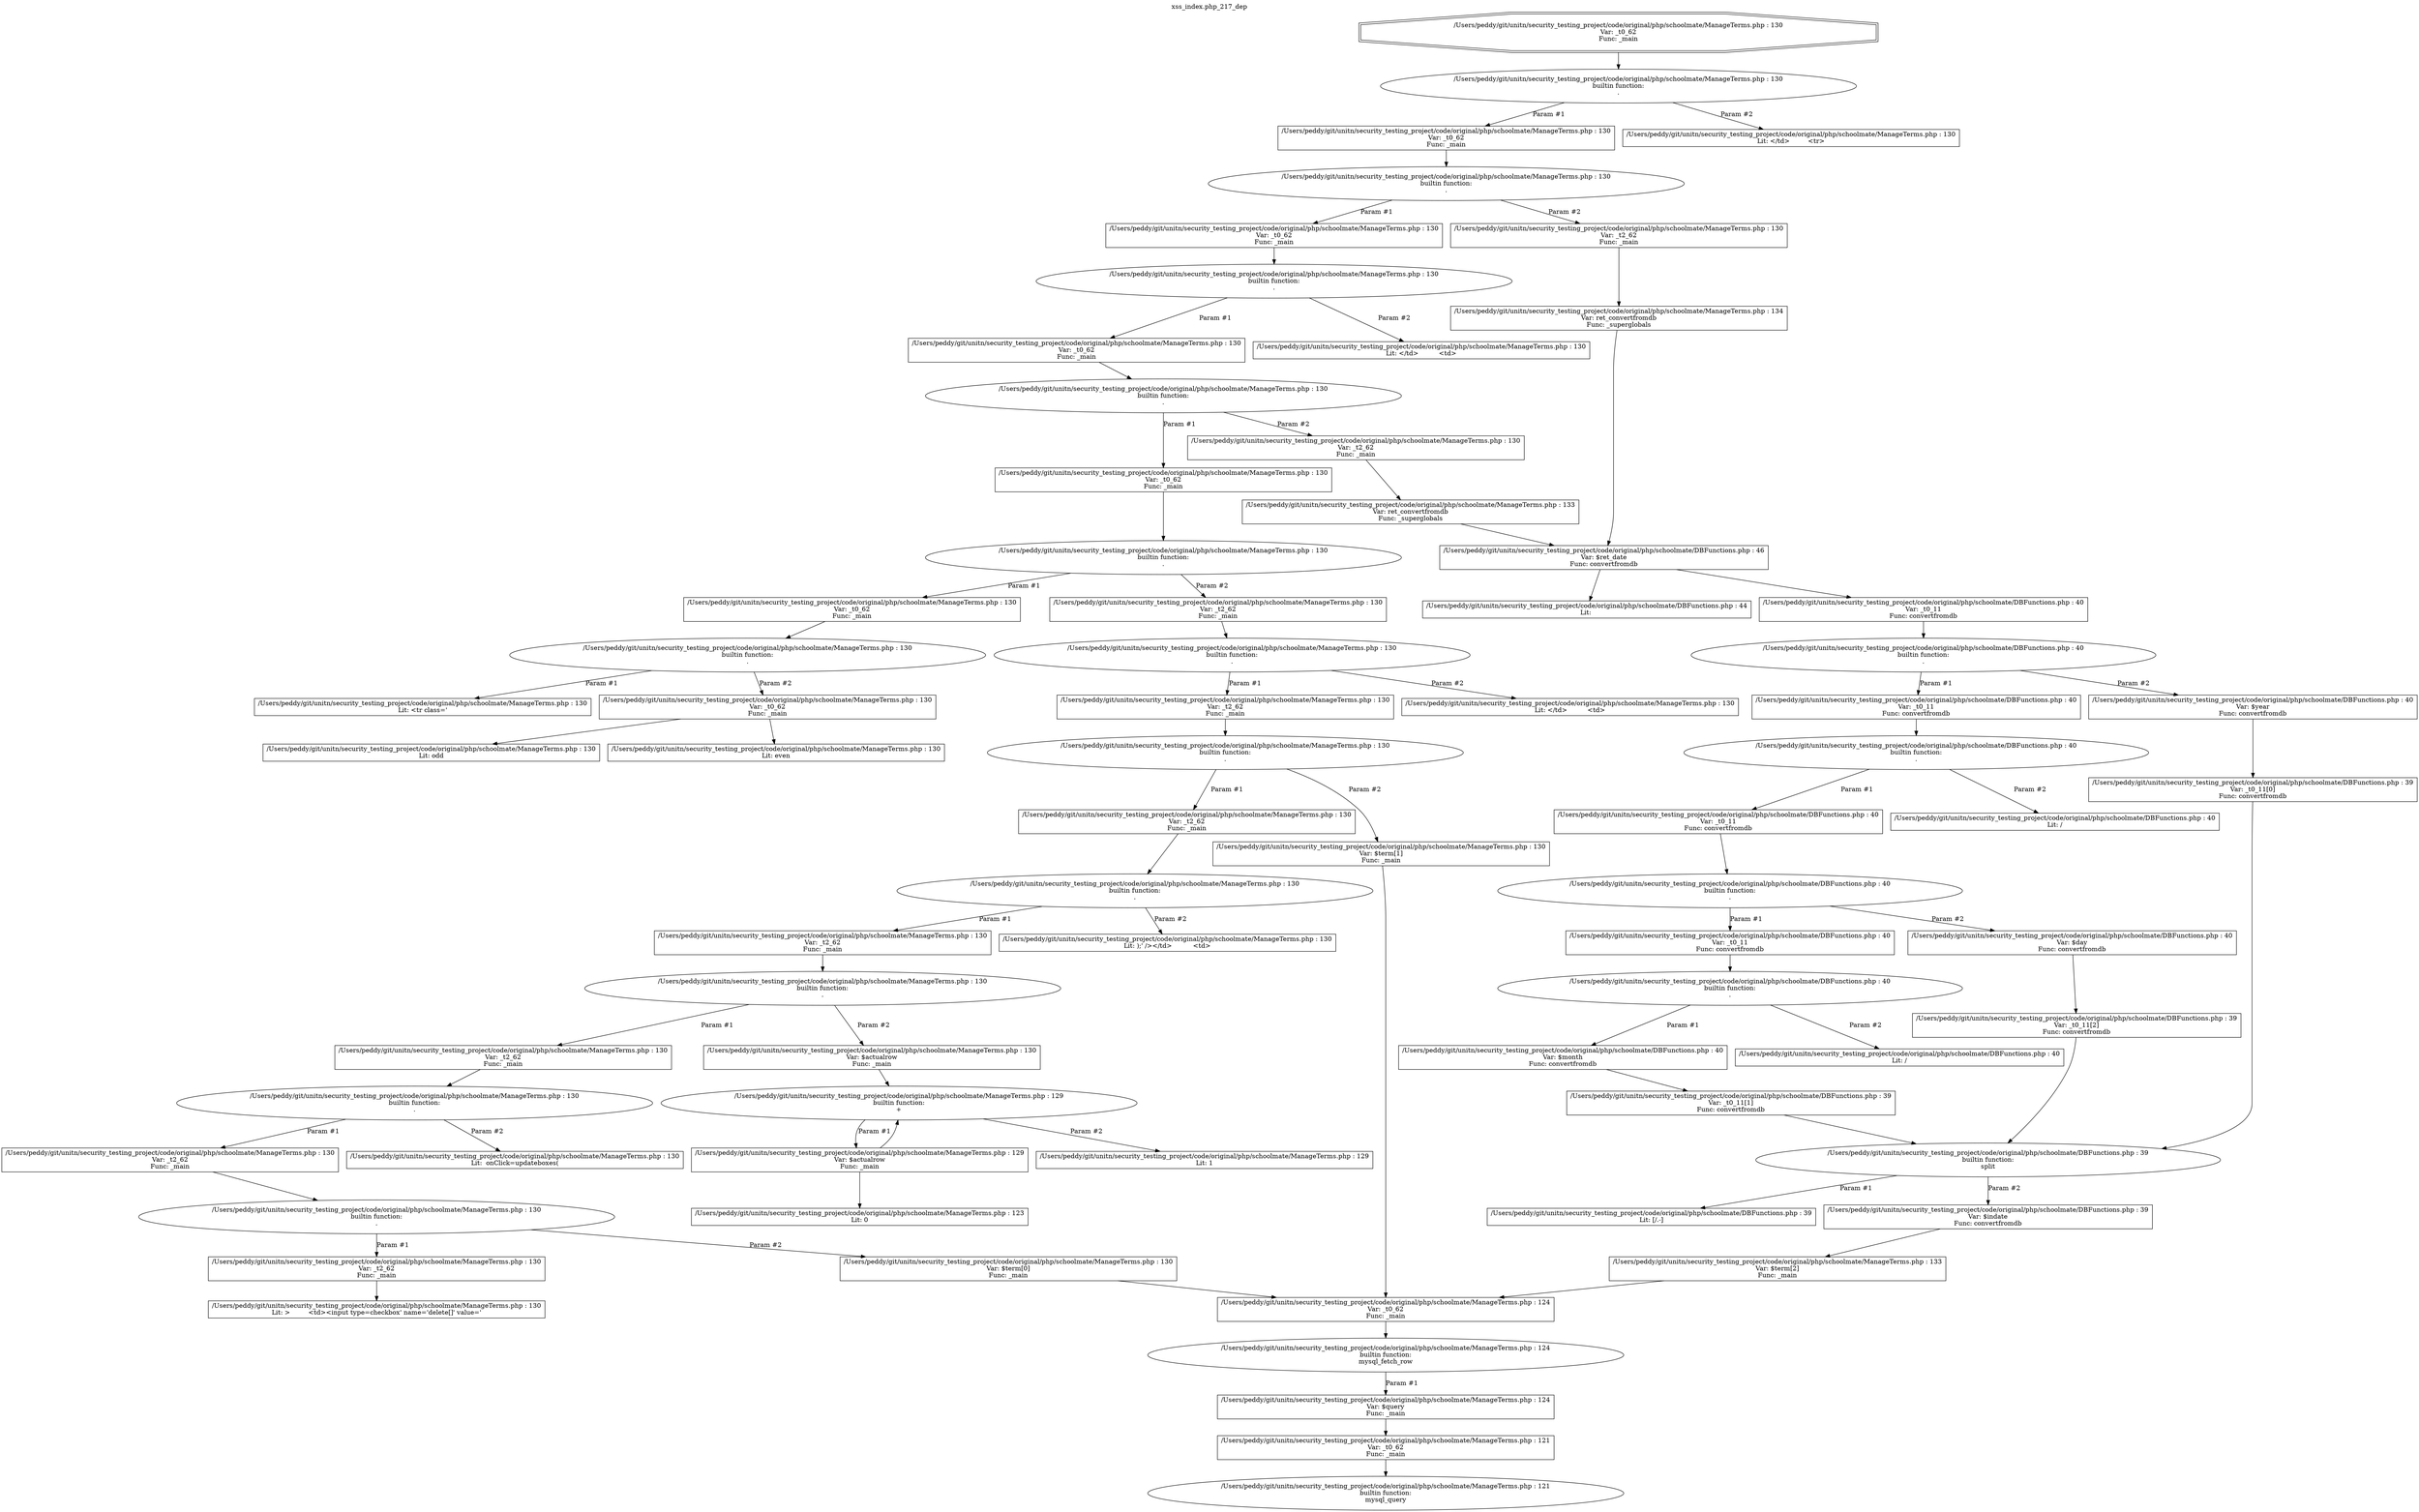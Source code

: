 digraph cfg {
  label="xss_index.php_217_dep";
  labelloc=t;
  n1 [shape=doubleoctagon, label="/Users/peddy/git/unitn/security_testing_project/code/original/php/schoolmate/ManageTerms.php : 130\nVar: _t0_62\nFunc: _main\n"];
  n2 [shape=ellipse, label="/Users/peddy/git/unitn/security_testing_project/code/original/php/schoolmate/ManageTerms.php : 130\nbuiltin function:\n.\n"];
  n3 [shape=box, label="/Users/peddy/git/unitn/security_testing_project/code/original/php/schoolmate/ManageTerms.php : 130\nVar: _t0_62\nFunc: _main\n"];
  n4 [shape=ellipse, label="/Users/peddy/git/unitn/security_testing_project/code/original/php/schoolmate/ManageTerms.php : 130\nbuiltin function:\n.\n"];
  n5 [shape=box, label="/Users/peddy/git/unitn/security_testing_project/code/original/php/schoolmate/ManageTerms.php : 130\nVar: _t0_62\nFunc: _main\n"];
  n6 [shape=ellipse, label="/Users/peddy/git/unitn/security_testing_project/code/original/php/schoolmate/ManageTerms.php : 130\nbuiltin function:\n.\n"];
  n7 [shape=box, label="/Users/peddy/git/unitn/security_testing_project/code/original/php/schoolmate/ManageTerms.php : 130\nVar: _t0_62\nFunc: _main\n"];
  n8 [shape=ellipse, label="/Users/peddy/git/unitn/security_testing_project/code/original/php/schoolmate/ManageTerms.php : 130\nbuiltin function:\n.\n"];
  n9 [shape=box, label="/Users/peddy/git/unitn/security_testing_project/code/original/php/schoolmate/ManageTerms.php : 130\nVar: _t0_62\nFunc: _main\n"];
  n10 [shape=ellipse, label="/Users/peddy/git/unitn/security_testing_project/code/original/php/schoolmate/ManageTerms.php : 130\nbuiltin function:\n.\n"];
  n11 [shape=box, label="/Users/peddy/git/unitn/security_testing_project/code/original/php/schoolmate/ManageTerms.php : 130\nVar: _t0_62\nFunc: _main\n"];
  n12 [shape=ellipse, label="/Users/peddy/git/unitn/security_testing_project/code/original/php/schoolmate/ManageTerms.php : 130\nbuiltin function:\n.\n"];
  n13 [shape=box, label="/Users/peddy/git/unitn/security_testing_project/code/original/php/schoolmate/ManageTerms.php : 130\nLit: <tr class='\n"];
  n14 [shape=box, label="/Users/peddy/git/unitn/security_testing_project/code/original/php/schoolmate/ManageTerms.php : 130\nVar: _t0_62\nFunc: _main\n"];
  n15 [shape=box, label="/Users/peddy/git/unitn/security_testing_project/code/original/php/schoolmate/ManageTerms.php : 130\nLit: odd\n"];
  n16 [shape=box, label="/Users/peddy/git/unitn/security_testing_project/code/original/php/schoolmate/ManageTerms.php : 130\nLit: even\n"];
  n17 [shape=box, label="/Users/peddy/git/unitn/security_testing_project/code/original/php/schoolmate/ManageTerms.php : 130\nVar: _t2_62\nFunc: _main\n"];
  n18 [shape=ellipse, label="/Users/peddy/git/unitn/security_testing_project/code/original/php/schoolmate/ManageTerms.php : 130\nbuiltin function:\n.\n"];
  n19 [shape=box, label="/Users/peddy/git/unitn/security_testing_project/code/original/php/schoolmate/ManageTerms.php : 130\nVar: _t2_62\nFunc: _main\n"];
  n20 [shape=ellipse, label="/Users/peddy/git/unitn/security_testing_project/code/original/php/schoolmate/ManageTerms.php : 130\nbuiltin function:\n.\n"];
  n21 [shape=box, label="/Users/peddy/git/unitn/security_testing_project/code/original/php/schoolmate/ManageTerms.php : 130\nVar: _t2_62\nFunc: _main\n"];
  n22 [shape=ellipse, label="/Users/peddy/git/unitn/security_testing_project/code/original/php/schoolmate/ManageTerms.php : 130\nbuiltin function:\n.\n"];
  n23 [shape=box, label="/Users/peddy/git/unitn/security_testing_project/code/original/php/schoolmate/ManageTerms.php : 130\nVar: _t2_62\nFunc: _main\n"];
  n24 [shape=ellipse, label="/Users/peddy/git/unitn/security_testing_project/code/original/php/schoolmate/ManageTerms.php : 130\nbuiltin function:\n.\n"];
  n25 [shape=box, label="/Users/peddy/git/unitn/security_testing_project/code/original/php/schoolmate/ManageTerms.php : 130\nVar: _t2_62\nFunc: _main\n"];
  n26 [shape=ellipse, label="/Users/peddy/git/unitn/security_testing_project/code/original/php/schoolmate/ManageTerms.php : 130\nbuiltin function:\n.\n"];
  n27 [shape=box, label="/Users/peddy/git/unitn/security_testing_project/code/original/php/schoolmate/ManageTerms.php : 130\nVar: _t2_62\nFunc: _main\n"];
  n28 [shape=ellipse, label="/Users/peddy/git/unitn/security_testing_project/code/original/php/schoolmate/ManageTerms.php : 130\nbuiltin function:\n.\n"];
  n29 [shape=box, label="/Users/peddy/git/unitn/security_testing_project/code/original/php/schoolmate/ManageTerms.php : 130\nVar: _t2_62\nFunc: _main\n"];
  n30 [shape=box, label="/Users/peddy/git/unitn/security_testing_project/code/original/php/schoolmate/ManageTerms.php : 130\nLit: >	  <td><input type=checkbox' name='delete[]' value='\n"];
  n31 [shape=box, label="/Users/peddy/git/unitn/security_testing_project/code/original/php/schoolmate/ManageTerms.php : 130\nVar: $term[0]\nFunc: _main\n"];
  n32 [shape=box, label="/Users/peddy/git/unitn/security_testing_project/code/original/php/schoolmate/ManageTerms.php : 124\nVar: _t0_62\nFunc: _main\n"];
  n33 [shape=ellipse, label="/Users/peddy/git/unitn/security_testing_project/code/original/php/schoolmate/ManageTerms.php : 124\nbuiltin function:\nmysql_fetch_row\n"];
  n34 [shape=box, label="/Users/peddy/git/unitn/security_testing_project/code/original/php/schoolmate/ManageTerms.php : 124\nVar: $query\nFunc: _main\n"];
  n35 [shape=box, label="/Users/peddy/git/unitn/security_testing_project/code/original/php/schoolmate/ManageTerms.php : 121\nVar: _t0_62\nFunc: _main\n"];
  n36 [shape=ellipse, label="/Users/peddy/git/unitn/security_testing_project/code/original/php/schoolmate/ManageTerms.php : 121\nbuiltin function:\nmysql_query\n"];
  n37 [shape=box, label="/Users/peddy/git/unitn/security_testing_project/code/original/php/schoolmate/ManageTerms.php : 130\nLit:  onClick=updateboxes(\n"];
  n38 [shape=box, label="/Users/peddy/git/unitn/security_testing_project/code/original/php/schoolmate/ManageTerms.php : 130\nVar: $actualrow\nFunc: _main\n"];
  n39 [shape=ellipse, label="/Users/peddy/git/unitn/security_testing_project/code/original/php/schoolmate/ManageTerms.php : 129\nbuiltin function:\n+\n"];
  n40 [shape=box, label="/Users/peddy/git/unitn/security_testing_project/code/original/php/schoolmate/ManageTerms.php : 129\nVar: $actualrow\nFunc: _main\n"];
  n41 [shape=box, label="/Users/peddy/git/unitn/security_testing_project/code/original/php/schoolmate/ManageTerms.php : 123\nLit: 0\n"];
  n42 [shape=box, label="/Users/peddy/git/unitn/security_testing_project/code/original/php/schoolmate/ManageTerms.php : 129\nLit: 1\n"];
  n43 [shape=box, label="/Users/peddy/git/unitn/security_testing_project/code/original/php/schoolmate/ManageTerms.php : 130\nLit: );' /></td>	  <td>\n"];
  n44 [shape=box, label="/Users/peddy/git/unitn/security_testing_project/code/original/php/schoolmate/ManageTerms.php : 130\nVar: $term[1]\nFunc: _main\n"];
  n45 [shape=box, label="/Users/peddy/git/unitn/security_testing_project/code/original/php/schoolmate/ManageTerms.php : 130\nLit: </td>	  <td>\n"];
  n46 [shape=box, label="/Users/peddy/git/unitn/security_testing_project/code/original/php/schoolmate/ManageTerms.php : 130\nVar: _t2_62\nFunc: _main\n"];
  n47 [shape=box, label="/Users/peddy/git/unitn/security_testing_project/code/original/php/schoolmate/ManageTerms.php : 133\nVar: ret_convertfromdb\nFunc: _superglobals\n"];
  n48 [shape=box, label="/Users/peddy/git/unitn/security_testing_project/code/original/php/schoolmate/DBFunctions.php : 46\nVar: $ret_date\nFunc: convertfromdb\n"];
  n49 [shape=box, label="/Users/peddy/git/unitn/security_testing_project/code/original/php/schoolmate/DBFunctions.php : 44\nLit: \n"];
  n50 [shape=box, label="/Users/peddy/git/unitn/security_testing_project/code/original/php/schoolmate/DBFunctions.php : 40\nVar: _t0_11\nFunc: convertfromdb\n"];
  n51 [shape=ellipse, label="/Users/peddy/git/unitn/security_testing_project/code/original/php/schoolmate/DBFunctions.php : 40\nbuiltin function:\n.\n"];
  n52 [shape=box, label="/Users/peddy/git/unitn/security_testing_project/code/original/php/schoolmate/DBFunctions.php : 40\nVar: _t0_11\nFunc: convertfromdb\n"];
  n53 [shape=ellipse, label="/Users/peddy/git/unitn/security_testing_project/code/original/php/schoolmate/DBFunctions.php : 40\nbuiltin function:\n.\n"];
  n54 [shape=box, label="/Users/peddy/git/unitn/security_testing_project/code/original/php/schoolmate/DBFunctions.php : 40\nVar: _t0_11\nFunc: convertfromdb\n"];
  n55 [shape=ellipse, label="/Users/peddy/git/unitn/security_testing_project/code/original/php/schoolmate/DBFunctions.php : 40\nbuiltin function:\n.\n"];
  n56 [shape=box, label="/Users/peddy/git/unitn/security_testing_project/code/original/php/schoolmate/DBFunctions.php : 40\nVar: _t0_11\nFunc: convertfromdb\n"];
  n57 [shape=ellipse, label="/Users/peddy/git/unitn/security_testing_project/code/original/php/schoolmate/DBFunctions.php : 40\nbuiltin function:\n.\n"];
  n58 [shape=box, label="/Users/peddy/git/unitn/security_testing_project/code/original/php/schoolmate/DBFunctions.php : 40\nVar: $month\nFunc: convertfromdb\n"];
  n59 [shape=box, label="/Users/peddy/git/unitn/security_testing_project/code/original/php/schoolmate/DBFunctions.php : 39\nVar: _t0_11[1]\nFunc: convertfromdb\n"];
  n60 [shape=ellipse, label="/Users/peddy/git/unitn/security_testing_project/code/original/php/schoolmate/DBFunctions.php : 39\nbuiltin function:\nsplit\n"];
  n61 [shape=box, label="/Users/peddy/git/unitn/security_testing_project/code/original/php/schoolmate/DBFunctions.php : 39\nLit: [/.-]\n"];
  n62 [shape=box, label="/Users/peddy/git/unitn/security_testing_project/code/original/php/schoolmate/DBFunctions.php : 39\nVar: $indate\nFunc: convertfromdb\n"];
  n63 [shape=box, label="/Users/peddy/git/unitn/security_testing_project/code/original/php/schoolmate/ManageTerms.php : 133\nVar: $term[2]\nFunc: _main\n"];
  n64 [shape=box, label="/Users/peddy/git/unitn/security_testing_project/code/original/php/schoolmate/DBFunctions.php : 40\nLit: /\n"];
  n65 [shape=box, label="/Users/peddy/git/unitn/security_testing_project/code/original/php/schoolmate/DBFunctions.php : 40\nVar: $day\nFunc: convertfromdb\n"];
  n66 [shape=box, label="/Users/peddy/git/unitn/security_testing_project/code/original/php/schoolmate/DBFunctions.php : 39\nVar: _t0_11[2]\nFunc: convertfromdb\n"];
  n67 [shape=box, label="/Users/peddy/git/unitn/security_testing_project/code/original/php/schoolmate/DBFunctions.php : 40\nLit: /\n"];
  n68 [shape=box, label="/Users/peddy/git/unitn/security_testing_project/code/original/php/schoolmate/DBFunctions.php : 40\nVar: $year\nFunc: convertfromdb\n"];
  n69 [shape=box, label="/Users/peddy/git/unitn/security_testing_project/code/original/php/schoolmate/DBFunctions.php : 39\nVar: _t0_11[0]\nFunc: convertfromdb\n"];
  n70 [shape=box, label="/Users/peddy/git/unitn/security_testing_project/code/original/php/schoolmate/ManageTerms.php : 130\nLit: </td>	  <td>\n"];
  n71 [shape=box, label="/Users/peddy/git/unitn/security_testing_project/code/original/php/schoolmate/ManageTerms.php : 130\nVar: _t2_62\nFunc: _main\n"];
  n72 [shape=box, label="/Users/peddy/git/unitn/security_testing_project/code/original/php/schoolmate/ManageTerms.php : 134\nVar: ret_convertfromdb\nFunc: _superglobals\n"];
  n73 [shape=box, label="/Users/peddy/git/unitn/security_testing_project/code/original/php/schoolmate/ManageTerms.php : 130\nLit: </td>	 <tr>\n"];
  n1 -> n2;
  n3 -> n4;
  n5 -> n6;
  n7 -> n8;
  n9 -> n10;
  n11 -> n12;
  n12 -> n13[label="Param #1"];
  n12 -> n14[label="Param #2"];
  n14 -> n15;
  n14 -> n16;
  n10 -> n11[label="Param #1"];
  n10 -> n17[label="Param #2"];
  n17 -> n18;
  n19 -> n20;
  n21 -> n22;
  n23 -> n24;
  n25 -> n26;
  n27 -> n28;
  n29 -> n30;
  n28 -> n29[label="Param #1"];
  n28 -> n31[label="Param #2"];
  n32 -> n33;
  n35 -> n36;
  n34 -> n35;
  n33 -> n34[label="Param #1"];
  n31 -> n32;
  n26 -> n27[label="Param #1"];
  n26 -> n37[label="Param #2"];
  n24 -> n25[label="Param #1"];
  n24 -> n38[label="Param #2"];
  n38 -> n39;
  n40 -> n41;
  n40 -> n39;
  n39 -> n40[label="Param #1"];
  n39 -> n42[label="Param #2"];
  n22 -> n23[label="Param #1"];
  n22 -> n43[label="Param #2"];
  n20 -> n21[label="Param #1"];
  n20 -> n44[label="Param #2"];
  n44 -> n32;
  n18 -> n19[label="Param #1"];
  n18 -> n45[label="Param #2"];
  n8 -> n9[label="Param #1"];
  n8 -> n46[label="Param #2"];
  n48 -> n49;
  n48 -> n50;
  n50 -> n51;
  n52 -> n53;
  n54 -> n55;
  n56 -> n57;
  n59 -> n60;
  n60 -> n61[label="Param #1"];
  n60 -> n62[label="Param #2"];
  n63 -> n32;
  n62 -> n63;
  n58 -> n59;
  n57 -> n58[label="Param #1"];
  n57 -> n64[label="Param #2"];
  n55 -> n56[label="Param #1"];
  n55 -> n65[label="Param #2"];
  n66 -> n60;
  n65 -> n66;
  n53 -> n54[label="Param #1"];
  n53 -> n67[label="Param #2"];
  n51 -> n52[label="Param #1"];
  n51 -> n68[label="Param #2"];
  n69 -> n60;
  n68 -> n69;
  n47 -> n48;
  n46 -> n47;
  n6 -> n7[label="Param #1"];
  n6 -> n70[label="Param #2"];
  n4 -> n5[label="Param #1"];
  n4 -> n71[label="Param #2"];
  n72 -> n48;
  n71 -> n72;
  n2 -> n3[label="Param #1"];
  n2 -> n73[label="Param #2"];
}

